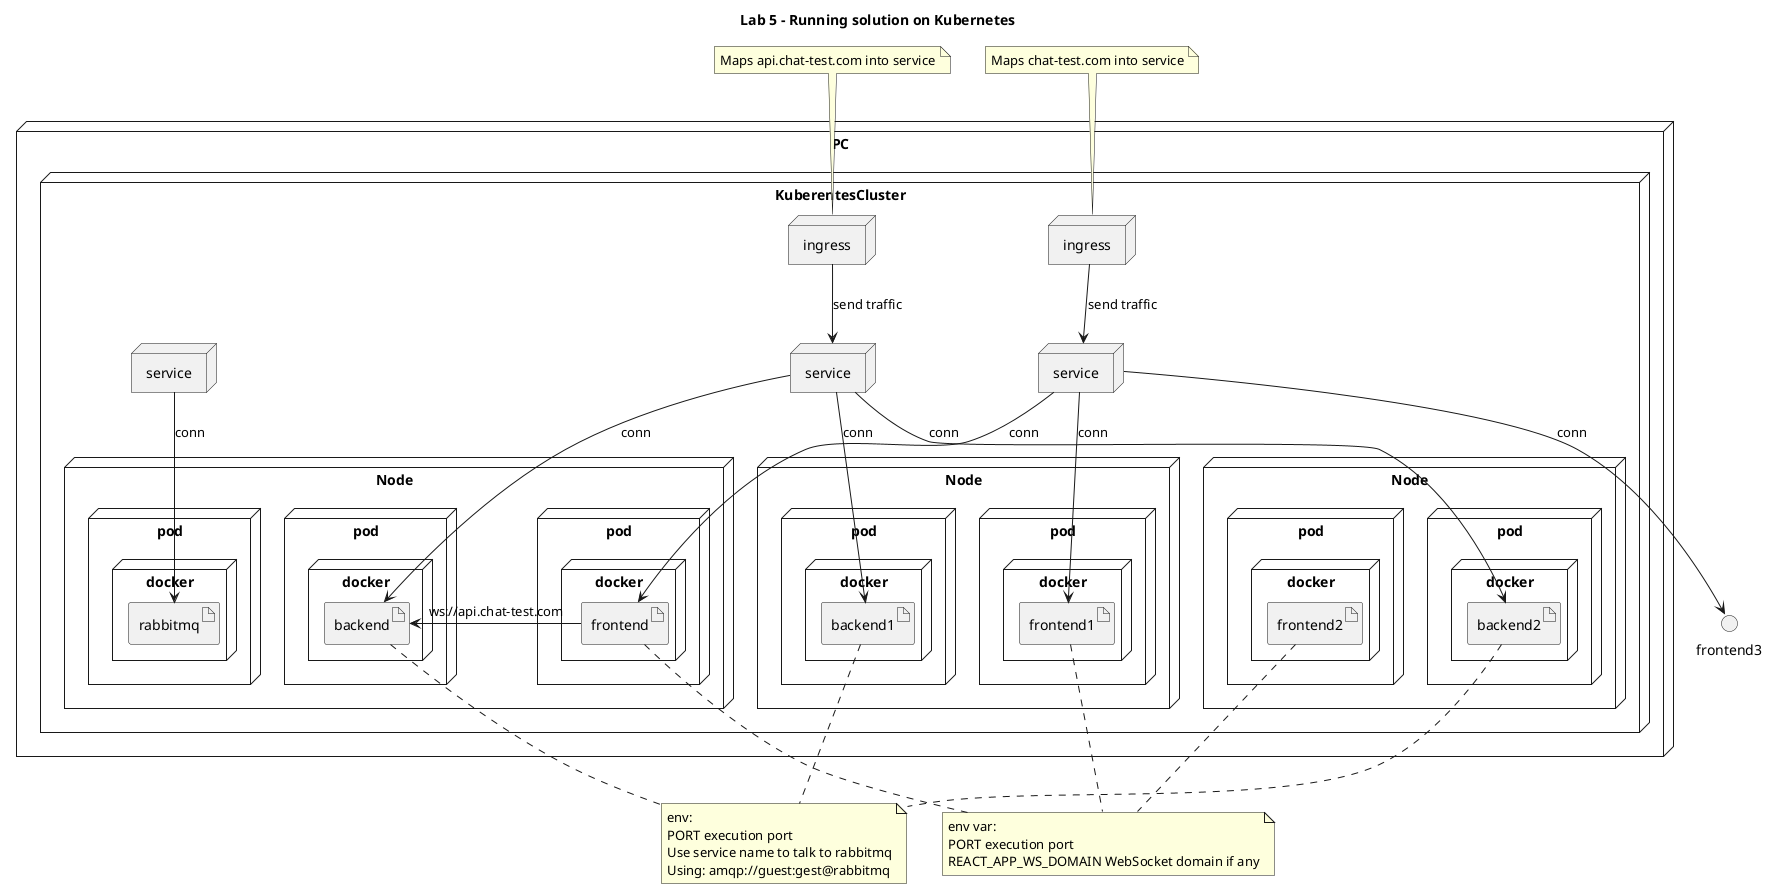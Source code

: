 @startuml
title "Lab 5 - Running solution on Kubernetes"
node PC {

    node KuberentesCluster{

        node ingress as IngressFrontend{
        }

        node ingress as IngressBackend{
        }

        node service as ServiceFrontend{
        }

        node service as ServiceBackend{
        }

        node service as ServiceBroker{
        }

        node Node as MinikubeNode{
            node pod as BackendPod{
                node docker as BackendDocker{
                    artifact backend
                }
            }
            node pod as FrontendPod{
                node docker as FrontDocker{
                    artifact frontend
                }
            }
            node pod as RabbitMQPod {
                node docker as RabbitMQDocker{
                    artifact rabbitmq
                }
            }
        }
        node Node as MinikubeNode1{
            node pod as BackendPod1{
                node docker as BackendDocker1{
                    artifact backend1
                }
            }
            node pod as FrontendPod1{
                node docker as FrontDocker1{
                    artifact frontend1
                }
            }
        }

        node Node as MinikubeNode2{
            node pod as BackendPod2{
                node docker as BackendDocker2{
                    artifact backend2
                }
            }
            node pod as FrontendPod2{
                node docker as FrontDocker2{
                    artifact frontend2
                }
            }
        }
    }
}

IngressFrontend --> ServiceFrontend: send traffic
IngressBackend --> ServiceBackend: send traffic

ServiceBackend --> backend: conn
ServiceBackend --> backend1: conn
ServiceBackend --> backend2: conn

ServiceFrontend --> frontend:  conn
ServiceFrontend --> frontend1:  conn
ServiceFrontend --> frontend3:  conn

ServiceBroker --> rabbitmq: conn

frontend -> backend: ws://api.chat-test.com

note top of IngressBackend
Maps api.chat-test.com into service
endnote

note top of IngressFrontend
Maps chat-test.com into service
endnote


note "env:\nPORT execution port\nUse service name to talk to rabbitmq\nUsing: amqp://guest:gest@rabbitmq" as backend_note

backend .. backend_note
backend1 .. backend_note
backend2 .. backend_note

note "env var:\nPORT execution port\nREACT_APP_WS_DOMAIN WebSocket domain if any" as frontend_note

frontend .. frontend_note
frontend1 .. frontend_note
frontend2 .. frontend_note

@enduml
